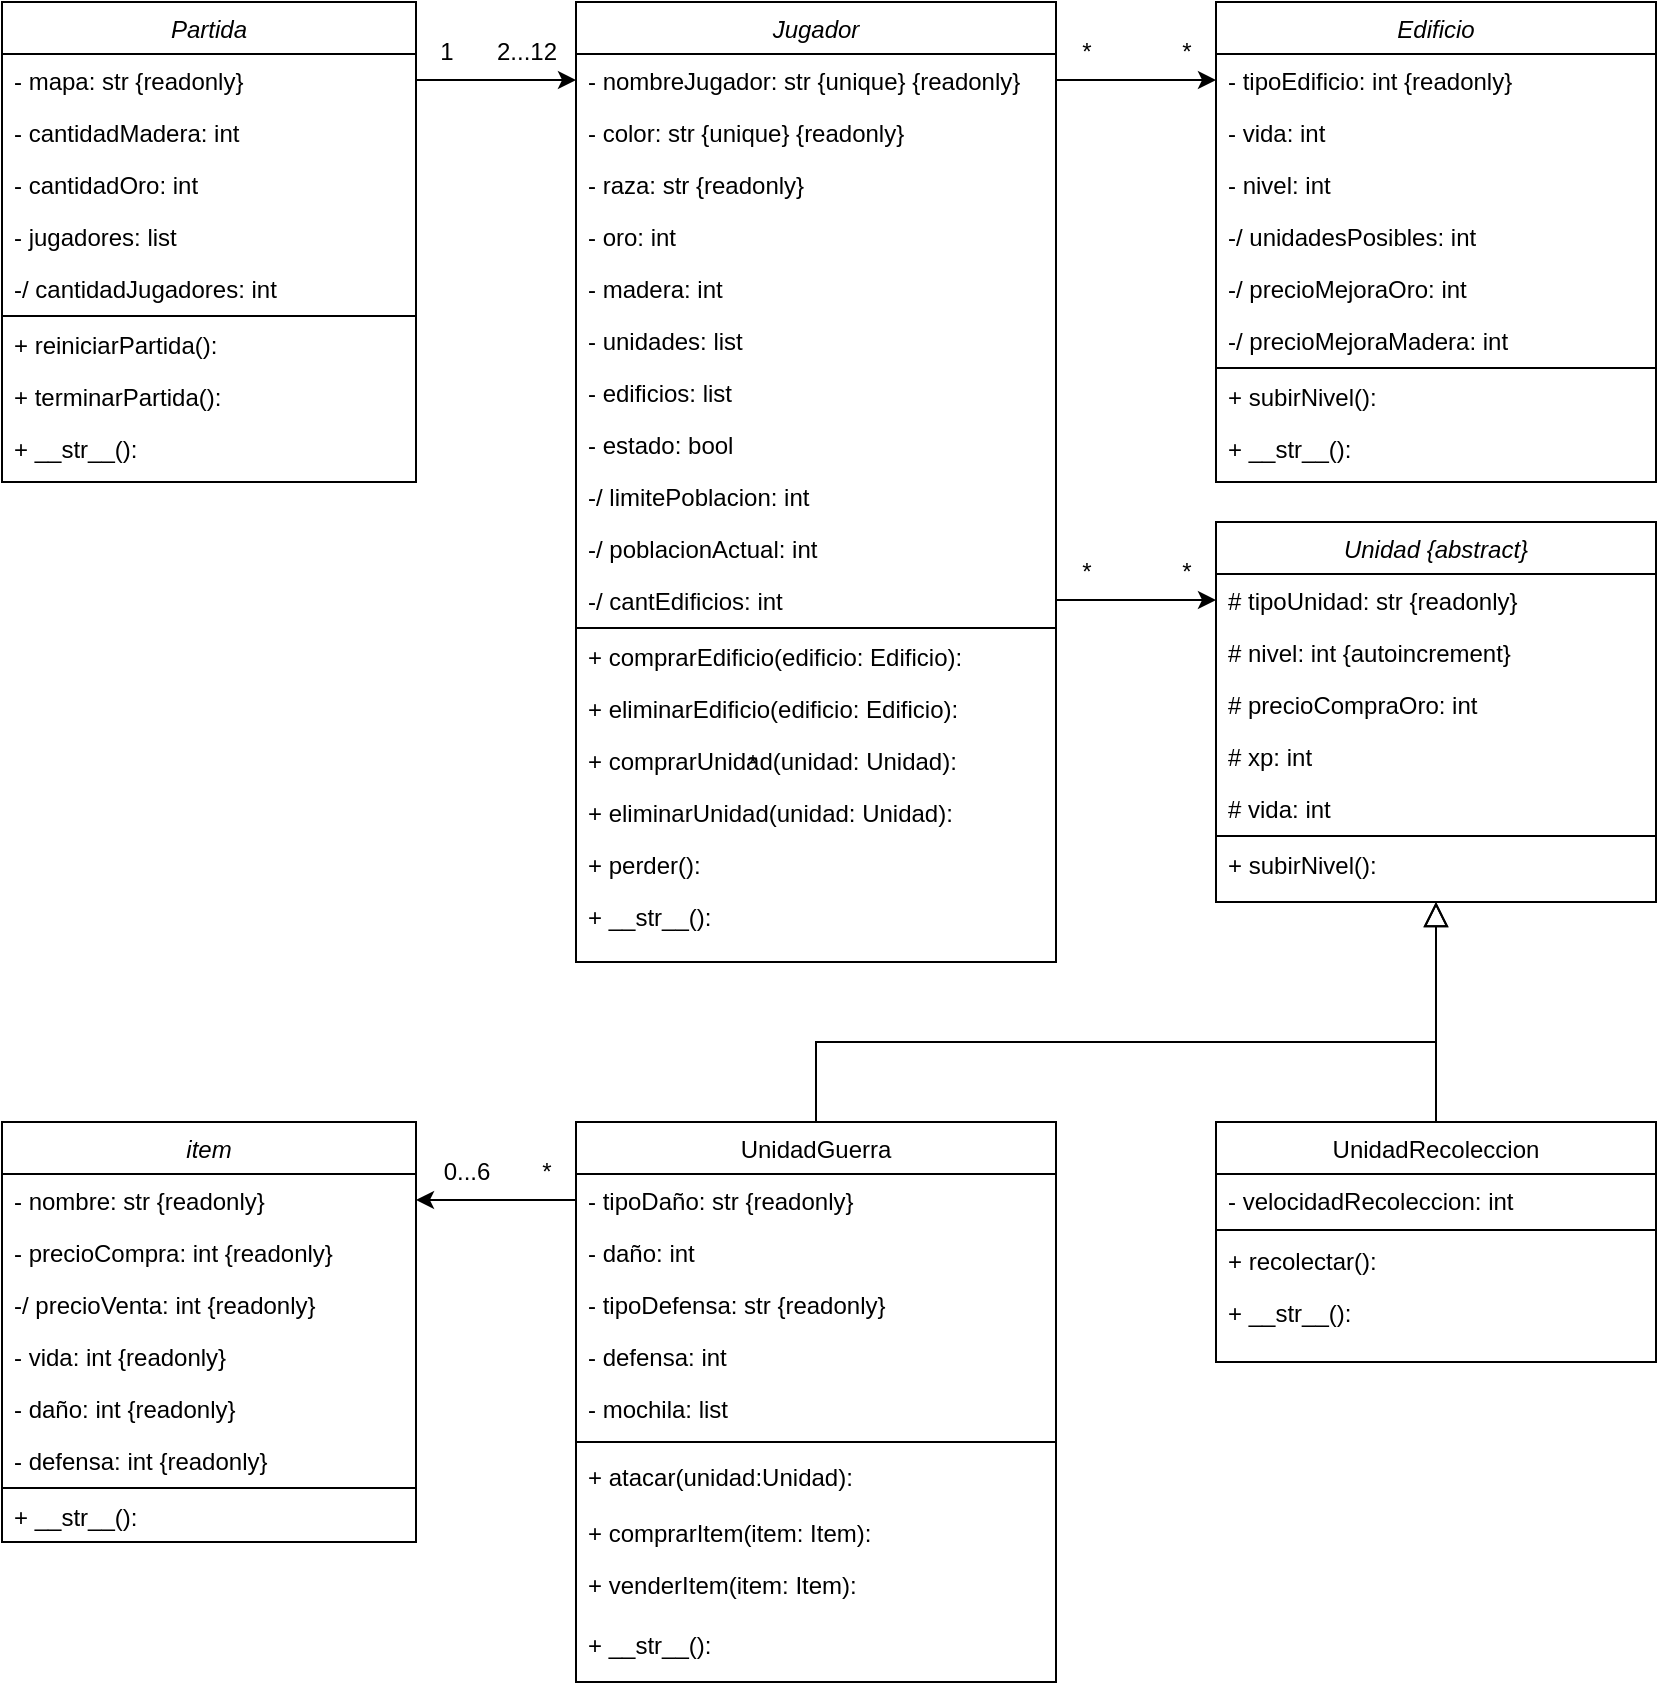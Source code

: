 <mxfile version="24.6.4" type="device">
  <diagram id="C5RBs43oDa-KdzZeNtuy" name="Page-1">
    <mxGraphModel dx="2022" dy="588" grid="1" gridSize="10" guides="1" tooltips="1" connect="1" arrows="1" fold="1" page="1" pageScale="1" pageWidth="827" pageHeight="1169" math="0" shadow="0">
      <root>
        <mxCell id="WIyWlLk6GJQsqaUBKTNV-0" />
        <mxCell id="WIyWlLk6GJQsqaUBKTNV-1" parent="WIyWlLk6GJQsqaUBKTNV-0" />
        <mxCell id="zkfFHV4jXpPFQw0GAbJ--0" value="Unidad {abstract}" style="swimlane;fontStyle=2;align=center;verticalAlign=top;childLayout=stackLayout;horizontal=1;startSize=26;horizontalStack=0;resizeParent=1;resizeLast=0;collapsible=1;marginBottom=0;rounded=0;shadow=0;strokeWidth=1;" parent="WIyWlLk6GJQsqaUBKTNV-1" vertex="1">
          <mxGeometry x="-220" y="420" width="220" height="190" as="geometry">
            <mxRectangle x="230" y="140" width="160" height="26" as="alternateBounds" />
          </mxGeometry>
        </mxCell>
        <mxCell id="zkfFHV4jXpPFQw0GAbJ--1" value="# tipoUnidad: str {readonly}" style="text;align=left;verticalAlign=top;spacingLeft=4;spacingRight=4;overflow=hidden;rotatable=0;points=[[0,0.5],[1,0.5]];portConstraint=eastwest;" parent="zkfFHV4jXpPFQw0GAbJ--0" vertex="1">
          <mxGeometry y="26" width="220" height="26" as="geometry" />
        </mxCell>
        <mxCell id="uJJPUO6UfSwzOD2IOa0u-90" value="# nivel: int {autoincrement}" style="text;align=left;verticalAlign=top;spacingLeft=4;spacingRight=4;overflow=hidden;rotatable=0;points=[[0,0.5],[1,0.5]];portConstraint=eastwest;" parent="zkfFHV4jXpPFQw0GAbJ--0" vertex="1">
          <mxGeometry y="52" width="220" height="26" as="geometry" />
        </mxCell>
        <mxCell id="uJJPUO6UfSwzOD2IOa0u-64" value="# precioCompraOro: int" style="text;align=left;verticalAlign=top;spacingLeft=4;spacingRight=4;overflow=hidden;rotatable=0;points=[[0,0.5],[1,0.5]];portConstraint=eastwest;rounded=0;shadow=0;html=0;" parent="zkfFHV4jXpPFQw0GAbJ--0" vertex="1">
          <mxGeometry y="78" width="220" height="26" as="geometry" />
        </mxCell>
        <mxCell id="DGknviAEeWhq03jnVg3e-2" value="# xp: int" style="text;align=left;verticalAlign=top;spacingLeft=4;spacingRight=4;overflow=hidden;rotatable=0;points=[[0,0.5],[1,0.5]];portConstraint=eastwest;" parent="zkfFHV4jXpPFQw0GAbJ--0" vertex="1">
          <mxGeometry y="104" width="220" height="26" as="geometry" />
        </mxCell>
        <mxCell id="uJJPUO6UfSwzOD2IOa0u-9" value="# vida: int" style="text;align=left;verticalAlign=top;spacingLeft=4;spacingRight=4;overflow=hidden;rotatable=0;points=[[0,0.5],[1,0.5]];portConstraint=eastwest;" parent="zkfFHV4jXpPFQw0GAbJ--0" vertex="1">
          <mxGeometry y="130" width="220" height="26" as="geometry" />
        </mxCell>
        <mxCell id="zkfFHV4jXpPFQw0GAbJ--4" value="" style="line;html=1;strokeWidth=1;align=left;verticalAlign=middle;spacingTop=-1;spacingLeft=3;spacingRight=3;rotatable=0;labelPosition=right;points=[];portConstraint=eastwest;" parent="zkfFHV4jXpPFQw0GAbJ--0" vertex="1">
          <mxGeometry y="156" width="220" height="2" as="geometry" />
        </mxCell>
        <mxCell id="DGknviAEeWhq03jnVg3e-1" value="+ subirNivel():" style="text;align=left;verticalAlign=top;spacingLeft=4;spacingRight=4;overflow=hidden;rotatable=0;points=[[0,0.5],[1,0.5]];portConstraint=eastwest;" parent="zkfFHV4jXpPFQw0GAbJ--0" vertex="1">
          <mxGeometry y="158" width="220" height="22" as="geometry" />
        </mxCell>
        <mxCell id="zkfFHV4jXpPFQw0GAbJ--6" value="UnidadRecoleccion" style="swimlane;fontStyle=0;align=center;verticalAlign=top;childLayout=stackLayout;horizontal=1;startSize=26;horizontalStack=0;resizeParent=1;resizeLast=0;collapsible=1;marginBottom=0;rounded=0;shadow=0;strokeWidth=1;" parent="WIyWlLk6GJQsqaUBKTNV-1" vertex="1">
          <mxGeometry x="-220" y="720" width="220" height="120" as="geometry">
            <mxRectangle x="130" y="380" width="160" height="26" as="alternateBounds" />
          </mxGeometry>
        </mxCell>
        <mxCell id="zkfFHV4jXpPFQw0GAbJ--7" value="- velocidadRecoleccion: int" style="text;align=left;verticalAlign=top;spacingLeft=4;spacingRight=4;overflow=hidden;rotatable=0;points=[[0,0.5],[1,0.5]];portConstraint=eastwest;" parent="zkfFHV4jXpPFQw0GAbJ--6" vertex="1">
          <mxGeometry y="26" width="220" height="26" as="geometry" />
        </mxCell>
        <mxCell id="zkfFHV4jXpPFQw0GAbJ--9" value="" style="line;html=1;strokeWidth=1;align=left;verticalAlign=middle;spacingTop=-1;spacingLeft=3;spacingRight=3;rotatable=0;labelPosition=right;points=[];portConstraint=eastwest;" parent="zkfFHV4jXpPFQw0GAbJ--6" vertex="1">
          <mxGeometry y="52" width="220" height="4" as="geometry" />
        </mxCell>
        <mxCell id="zkfFHV4jXpPFQw0GAbJ--8" value="+ recolectar():" style="text;align=left;verticalAlign=top;spacingLeft=4;spacingRight=4;overflow=hidden;rotatable=0;points=[[0,0.5],[1,0.5]];portConstraint=eastwest;rounded=0;shadow=0;html=0;" parent="zkfFHV4jXpPFQw0GAbJ--6" vertex="1">
          <mxGeometry y="56" width="220" height="26" as="geometry" />
        </mxCell>
        <mxCell id="DGknviAEeWhq03jnVg3e-4" value="+ __str__():" style="text;align=left;verticalAlign=top;spacingLeft=4;spacingRight=4;overflow=hidden;rotatable=0;points=[[0,0.5],[1,0.5]];portConstraint=eastwest;" parent="zkfFHV4jXpPFQw0GAbJ--6" vertex="1">
          <mxGeometry y="82" width="220" height="28" as="geometry" />
        </mxCell>
        <mxCell id="zkfFHV4jXpPFQw0GAbJ--12" value="" style="endArrow=block;endSize=10;endFill=0;shadow=0;strokeWidth=1;rounded=0;curved=0;edgeStyle=elbowEdgeStyle;elbow=vertical;exitX=0.5;exitY=0;exitDx=0;exitDy=0;" parent="WIyWlLk6GJQsqaUBKTNV-1" source="zkfFHV4jXpPFQw0GAbJ--6" edge="1">
          <mxGeometry width="160" relative="1" as="geometry">
            <mxPoint x="-537" y="800" as="sourcePoint" />
            <mxPoint x="-110" y="610" as="targetPoint" />
            <Array as="points">
              <mxPoint x="-260" y="680" />
            </Array>
          </mxGeometry>
        </mxCell>
        <mxCell id="zkfFHV4jXpPFQw0GAbJ--13" value="UnidadGuerra" style="swimlane;fontStyle=0;align=center;verticalAlign=top;childLayout=stackLayout;horizontal=1;startSize=26;horizontalStack=0;resizeParent=1;resizeLast=0;collapsible=1;marginBottom=0;rounded=0;shadow=0;strokeWidth=1;" parent="WIyWlLk6GJQsqaUBKTNV-1" vertex="1">
          <mxGeometry x="-540" y="720" width="240" height="280" as="geometry">
            <mxRectangle x="340" y="380" width="170" height="26" as="alternateBounds" />
          </mxGeometry>
        </mxCell>
        <mxCell id="zkfFHV4jXpPFQw0GAbJ--2" value="- tipoDaño: str {readonly}" style="text;align=left;verticalAlign=top;spacingLeft=4;spacingRight=4;overflow=hidden;rotatable=0;points=[[0,0.5],[1,0.5]];portConstraint=eastwest;rounded=0;shadow=0;html=0;" parent="zkfFHV4jXpPFQw0GAbJ--13" vertex="1">
          <mxGeometry y="26" width="240" height="26" as="geometry" />
        </mxCell>
        <mxCell id="uJJPUO6UfSwzOD2IOa0u-10" value="- daño: int" style="text;align=left;verticalAlign=top;spacingLeft=4;spacingRight=4;overflow=hidden;rotatable=0;points=[[0,0.5],[1,0.5]];portConstraint=eastwest;rounded=0;shadow=0;html=0;" parent="zkfFHV4jXpPFQw0GAbJ--13" vertex="1">
          <mxGeometry y="52" width="240" height="26" as="geometry" />
        </mxCell>
        <mxCell id="uJJPUO6UfSwzOD2IOa0u-8" value="- tipoDefensa: str {readonly}" style="text;align=left;verticalAlign=top;spacingLeft=4;spacingRight=4;overflow=hidden;rotatable=0;points=[[0,0.5],[1,0.5]];portConstraint=eastwest;rounded=0;shadow=0;html=0;" parent="zkfFHV4jXpPFQw0GAbJ--13" vertex="1">
          <mxGeometry y="78" width="240" height="26" as="geometry" />
        </mxCell>
        <mxCell id="uJJPUO6UfSwzOD2IOa0u-11" value="- defensa: int" style="text;align=left;verticalAlign=top;spacingLeft=4;spacingRight=4;overflow=hidden;rotatable=0;points=[[0,0.5],[1,0.5]];portConstraint=eastwest;rounded=0;shadow=0;html=0;" parent="zkfFHV4jXpPFQw0GAbJ--13" vertex="1">
          <mxGeometry y="104" width="240" height="26" as="geometry" />
        </mxCell>
        <mxCell id="uJJPUO6UfSwzOD2IOa0u-98" value="- mochila: list" style="text;align=left;verticalAlign=top;spacingLeft=4;spacingRight=4;overflow=hidden;rotatable=0;points=[[0,0.5],[1,0.5]];portConstraint=eastwest;" parent="zkfFHV4jXpPFQw0GAbJ--13" vertex="1">
          <mxGeometry y="130" width="240" height="26" as="geometry" />
        </mxCell>
        <mxCell id="zkfFHV4jXpPFQw0GAbJ--15" value="" style="line;html=1;strokeWidth=1;align=left;verticalAlign=middle;spacingTop=-1;spacingLeft=3;spacingRight=3;rotatable=0;labelPosition=right;points=[];portConstraint=eastwest;" parent="zkfFHV4jXpPFQw0GAbJ--13" vertex="1">
          <mxGeometry y="156" width="240" height="8" as="geometry" />
        </mxCell>
        <mxCell id="uJJPUO6UfSwzOD2IOa0u-67" value="+ atacar(unidad:Unidad):" style="text;align=left;verticalAlign=top;spacingLeft=4;spacingRight=4;overflow=hidden;rotatable=0;points=[[0,0.5],[1,0.5]];portConstraint=eastwest;" parent="zkfFHV4jXpPFQw0GAbJ--13" vertex="1">
          <mxGeometry y="164" width="240" height="28" as="geometry" />
        </mxCell>
        <mxCell id="uJJPUO6UfSwzOD2IOa0u-107" value="+ comprarItem(item: Item):" style="text;align=left;verticalAlign=top;spacingLeft=4;spacingRight=4;overflow=hidden;rotatable=0;points=[[0,0.5],[1,0.5]];portConstraint=eastwest;" parent="zkfFHV4jXpPFQw0GAbJ--13" vertex="1">
          <mxGeometry y="192" width="240" height="26" as="geometry" />
        </mxCell>
        <mxCell id="uJJPUO6UfSwzOD2IOa0u-108" value="+ venderItem(item: Item):" style="text;align=left;verticalAlign=top;spacingLeft=4;spacingRight=4;overflow=hidden;rotatable=0;points=[[0,0.5],[1,0.5]];portConstraint=eastwest;" parent="zkfFHV4jXpPFQw0GAbJ--13" vertex="1">
          <mxGeometry y="218" width="240" height="30" as="geometry" />
        </mxCell>
        <mxCell id="DGknviAEeWhq03jnVg3e-3" value="+ __str__():" style="text;align=left;verticalAlign=top;spacingLeft=4;spacingRight=4;overflow=hidden;rotatable=0;points=[[0,0.5],[1,0.5]];portConstraint=eastwest;" parent="zkfFHV4jXpPFQw0GAbJ--13" vertex="1">
          <mxGeometry y="248" width="240" height="24" as="geometry" />
        </mxCell>
        <mxCell id="uJJPUO6UfSwzOD2IOa0u-12" value="" style="endArrow=block;endSize=10;endFill=0;shadow=0;strokeWidth=1;rounded=0;curved=0;edgeStyle=elbowEdgeStyle;elbow=vertical;entryX=0.5;entryY=1;entryDx=0;entryDy=0;exitX=0.5;exitY=0;exitDx=0;exitDy=0;" parent="WIyWlLk6GJQsqaUBKTNV-1" source="zkfFHV4jXpPFQw0GAbJ--13" target="zkfFHV4jXpPFQw0GAbJ--0" edge="1">
          <mxGeometry width="160" relative="1" as="geometry">
            <mxPoint x="-307" y="790" as="sourcePoint" />
            <mxPoint x="-197" y="680" as="targetPoint" />
            <Array as="points">
              <mxPoint x="-260" y="680" />
            </Array>
          </mxGeometry>
        </mxCell>
        <mxCell id="uJJPUO6UfSwzOD2IOa0u-139" style="edgeStyle=orthogonalEdgeStyle;rounded=0;orthogonalLoop=1;jettySize=auto;html=1;exitX=1;exitY=0.5;exitDx=0;exitDy=0;entryX=0;entryY=0.5;entryDx=0;entryDy=0;" parent="WIyWlLk6GJQsqaUBKTNV-1" source="Jmt1kPo4KvZAHu1UW5fi-9" target="zkfFHV4jXpPFQw0GAbJ--1" edge="1">
          <mxGeometry relative="1" as="geometry">
            <mxPoint x="-467" y="580" as="sourcePoint" />
            <mxPoint x="-220" y="430" as="targetPoint" />
          </mxGeometry>
        </mxCell>
        <mxCell id="uJJPUO6UfSwzOD2IOa0u-15" value="Edificio" style="swimlane;fontStyle=2;align=center;verticalAlign=top;childLayout=stackLayout;horizontal=1;startSize=26;horizontalStack=0;resizeParent=1;resizeLast=0;collapsible=1;marginBottom=0;rounded=0;shadow=0;strokeWidth=1;" parent="WIyWlLk6GJQsqaUBKTNV-1" vertex="1">
          <mxGeometry x="-220" y="160" width="220" height="240" as="geometry">
            <mxRectangle x="230" y="140" width="160" height="26" as="alternateBounds" />
          </mxGeometry>
        </mxCell>
        <mxCell id="uJJPUO6UfSwzOD2IOa0u-62" value="- tipoEdificio: int {readonly}" style="text;align=left;verticalAlign=top;spacingLeft=4;spacingRight=4;overflow=hidden;rotatable=0;points=[[0,0.5],[1,0.5]];portConstraint=eastwest;" parent="uJJPUO6UfSwzOD2IOa0u-15" vertex="1">
          <mxGeometry y="26" width="220" height="26" as="geometry" />
        </mxCell>
        <mxCell id="uJJPUO6UfSwzOD2IOa0u-16" value="- vida: int" style="text;align=left;verticalAlign=top;spacingLeft=4;spacingRight=4;overflow=hidden;rotatable=0;points=[[0,0.5],[1,0.5]];portConstraint=eastwest;" parent="uJJPUO6UfSwzOD2IOa0u-15" vertex="1">
          <mxGeometry y="52" width="220" height="26" as="geometry" />
        </mxCell>
        <mxCell id="Jmt1kPo4KvZAHu1UW5fi-1" value="- nivel: int" style="text;align=left;verticalAlign=top;spacingLeft=4;spacingRight=4;overflow=hidden;rotatable=0;points=[[0,0.5],[1,0.5]];portConstraint=eastwest;" parent="uJJPUO6UfSwzOD2IOa0u-15" vertex="1">
          <mxGeometry y="78" width="220" height="26" as="geometry" />
        </mxCell>
        <mxCell id="Jmt1kPo4KvZAHu1UW5fi-2" value="-/ unidadesPosibles: int" style="text;align=left;verticalAlign=top;spacingLeft=4;spacingRight=4;overflow=hidden;rotatable=0;points=[[0,0.5],[1,0.5]];portConstraint=eastwest;" parent="uJJPUO6UfSwzOD2IOa0u-15" vertex="1">
          <mxGeometry y="104" width="220" height="26" as="geometry" />
        </mxCell>
        <mxCell id="Jmt1kPo4KvZAHu1UW5fi-4" value="-/ precioMejoraOro: int" style="text;align=left;verticalAlign=top;spacingLeft=4;spacingRight=4;overflow=hidden;rotatable=0;points=[[0,0.5],[1,0.5]];portConstraint=eastwest;" parent="uJJPUO6UfSwzOD2IOa0u-15" vertex="1">
          <mxGeometry y="130" width="220" height="26" as="geometry" />
        </mxCell>
        <mxCell id="Jmt1kPo4KvZAHu1UW5fi-3" value="-/ precioMejoraMadera: int" style="text;align=left;verticalAlign=top;spacingLeft=4;spacingRight=4;overflow=hidden;rotatable=0;points=[[0,0.5],[1,0.5]];portConstraint=eastwest;" parent="uJJPUO6UfSwzOD2IOa0u-15" vertex="1">
          <mxGeometry y="156" width="220" height="26" as="geometry" />
        </mxCell>
        <mxCell id="uJJPUO6UfSwzOD2IOa0u-23" value="" style="line;html=1;strokeWidth=1;align=left;verticalAlign=middle;spacingTop=-1;spacingLeft=3;spacingRight=3;rotatable=0;labelPosition=right;points=[];portConstraint=eastwest;" parent="uJJPUO6UfSwzOD2IOa0u-15" vertex="1">
          <mxGeometry y="182" width="220" height="2" as="geometry" />
        </mxCell>
        <mxCell id="Jmt1kPo4KvZAHu1UW5fi-5" value="+ subirNivel():" style="text;align=left;verticalAlign=top;spacingLeft=4;spacingRight=4;overflow=hidden;rotatable=0;points=[[0,0.5],[1,0.5]];portConstraint=eastwest;" parent="uJJPUO6UfSwzOD2IOa0u-15" vertex="1">
          <mxGeometry y="184" width="220" height="26" as="geometry" />
        </mxCell>
        <mxCell id="DGknviAEeWhq03jnVg3e-5" value="+ __str__():" style="text;align=left;verticalAlign=top;spacingLeft=4;spacingRight=4;overflow=hidden;rotatable=0;points=[[0,0.5],[1,0.5]];portConstraint=eastwest;" parent="uJJPUO6UfSwzOD2IOa0u-15" vertex="1">
          <mxGeometry y="210" width="220" height="26" as="geometry" />
        </mxCell>
        <mxCell id="uJJPUO6UfSwzOD2IOa0u-25" value="Jugador" style="swimlane;fontStyle=2;align=center;verticalAlign=top;childLayout=stackLayout;horizontal=1;startSize=26;horizontalStack=0;resizeParent=1;resizeLast=0;collapsible=1;marginBottom=0;rounded=0;shadow=0;strokeWidth=1;" parent="WIyWlLk6GJQsqaUBKTNV-1" vertex="1">
          <mxGeometry x="-540" y="160" width="240" height="480" as="geometry">
            <mxRectangle x="230" y="140" width="160" height="26" as="alternateBounds" />
          </mxGeometry>
        </mxCell>
        <mxCell id="uJJPUO6UfSwzOD2IOa0u-44" value="- nombreJugador: str {unique} {readonly}" style="text;align=left;verticalAlign=top;spacingLeft=4;spacingRight=4;overflow=hidden;rotatable=0;points=[[0,0.5],[1,0.5]];portConstraint=eastwest;rounded=0;shadow=0;html=0;" parent="uJJPUO6UfSwzOD2IOa0u-25" vertex="1">
          <mxGeometry y="26" width="240" height="26" as="geometry" />
        </mxCell>
        <mxCell id="uJJPUO6UfSwzOD2IOa0u-120" value="- color: str {unique} {readonly}" style="text;align=left;verticalAlign=top;spacingLeft=4;spacingRight=4;overflow=hidden;rotatable=0;points=[[0,0.5],[1,0.5]];portConstraint=eastwest;rounded=0;shadow=0;html=0;" parent="uJJPUO6UfSwzOD2IOa0u-25" vertex="1">
          <mxGeometry y="52" width="240" height="26" as="geometry" />
        </mxCell>
        <mxCell id="uJJPUO6UfSwzOD2IOa0u-35" value="- raza: str {readonly}" style="text;align=left;verticalAlign=top;spacingLeft=4;spacingRight=4;overflow=hidden;rotatable=0;points=[[0,0.5],[1,0.5]];portConstraint=eastwest;rounded=0;shadow=0;html=0;" parent="uJJPUO6UfSwzOD2IOa0u-25" vertex="1">
          <mxGeometry y="78" width="240" height="26" as="geometry" />
        </mxCell>
        <mxCell id="uJJPUO6UfSwzOD2IOa0u-26" value="- oro: int" style="text;align=left;verticalAlign=top;spacingLeft=4;spacingRight=4;overflow=hidden;rotatable=0;points=[[0,0.5],[1,0.5]];portConstraint=eastwest;" parent="uJJPUO6UfSwzOD2IOa0u-25" vertex="1">
          <mxGeometry y="104" width="240" height="26" as="geometry" />
        </mxCell>
        <mxCell id="uJJPUO6UfSwzOD2IOa0u-27" value="- madera: int" style="text;align=left;verticalAlign=top;spacingLeft=4;spacingRight=4;overflow=hidden;rotatable=0;points=[[0,0.5],[1,0.5]];portConstraint=eastwest;rounded=0;shadow=0;html=0;" parent="uJJPUO6UfSwzOD2IOa0u-25" vertex="1">
          <mxGeometry y="130" width="240" height="26" as="geometry" />
        </mxCell>
        <mxCell id="Jmt1kPo4KvZAHu1UW5fi-6" value="- unidades: list" style="text;align=left;verticalAlign=top;spacingLeft=4;spacingRight=4;overflow=hidden;rotatable=0;points=[[0,0.5],[1,0.5]];portConstraint=eastwest;rounded=0;shadow=0;html=0;" parent="uJJPUO6UfSwzOD2IOa0u-25" vertex="1">
          <mxGeometry y="156" width="240" height="26" as="geometry" />
        </mxCell>
        <mxCell id="Jmt1kPo4KvZAHu1UW5fi-7" value="- edificios: list" style="text;align=left;verticalAlign=top;spacingLeft=4;spacingRight=4;overflow=hidden;rotatable=0;points=[[0,0.5],[1,0.5]];portConstraint=eastwest;rounded=0;shadow=0;html=0;" parent="uJJPUO6UfSwzOD2IOa0u-25" vertex="1">
          <mxGeometry y="182" width="240" height="26" as="geometry" />
        </mxCell>
        <mxCell id="Jmt1kPo4KvZAHu1UW5fi-8" value="- estado: bool" style="text;align=left;verticalAlign=top;spacingLeft=4;spacingRight=4;overflow=hidden;rotatable=0;points=[[0,0.5],[1,0.5]];portConstraint=eastwest;rounded=0;shadow=0;html=0;" parent="uJJPUO6UfSwzOD2IOa0u-25" vertex="1">
          <mxGeometry y="208" width="240" height="26" as="geometry" />
        </mxCell>
        <mxCell id="uJJPUO6UfSwzOD2IOa0u-41" value="-/ limitePoblacion: int" style="text;align=left;verticalAlign=top;spacingLeft=4;spacingRight=4;overflow=hidden;rotatable=0;points=[[0,0.5],[1,0.5]];portConstraint=eastwest;rounded=0;shadow=0;html=0;" parent="uJJPUO6UfSwzOD2IOa0u-25" vertex="1">
          <mxGeometry y="234" width="240" height="26" as="geometry" />
        </mxCell>
        <mxCell id="uJJPUO6UfSwzOD2IOa0u-28" value="-/ poblacionActual: int" style="text;align=left;verticalAlign=top;spacingLeft=4;spacingRight=4;overflow=hidden;rotatable=0;points=[[0,0.5],[1,0.5]];portConstraint=eastwest;rounded=0;shadow=0;html=0;" parent="uJJPUO6UfSwzOD2IOa0u-25" vertex="1">
          <mxGeometry y="260" width="240" height="26" as="geometry" />
        </mxCell>
        <mxCell id="Jmt1kPo4KvZAHu1UW5fi-9" value="-/ cantEdificios: int" style="text;align=left;verticalAlign=top;spacingLeft=4;spacingRight=4;overflow=hidden;rotatable=0;points=[[0,0.5],[1,0.5]];portConstraint=eastwest;rounded=0;shadow=0;html=0;" parent="uJJPUO6UfSwzOD2IOa0u-25" vertex="1">
          <mxGeometry y="286" width="240" height="26" as="geometry" />
        </mxCell>
        <mxCell id="uJJPUO6UfSwzOD2IOa0u-33" value="" style="line;html=1;strokeWidth=1;align=left;verticalAlign=middle;spacingTop=-1;spacingLeft=3;spacingRight=3;rotatable=0;labelPosition=right;points=[];portConstraint=eastwest;" parent="uJJPUO6UfSwzOD2IOa0u-25" vertex="1">
          <mxGeometry y="312" width="240" height="2" as="geometry" />
        </mxCell>
        <mxCell id="uJJPUO6UfSwzOD2IOa0u-34" value="+ comprarEdificio(edificio: Edificio):" style="text;align=left;verticalAlign=top;spacingLeft=4;spacingRight=4;overflow=hidden;rotatable=0;points=[[0,0.5],[1,0.5]];portConstraint=eastwest;" parent="uJJPUO6UfSwzOD2IOa0u-25" vertex="1">
          <mxGeometry y="314" width="240" height="26" as="geometry" />
        </mxCell>
        <mxCell id="uJJPUO6UfSwzOD2IOa0u-43" value="+ eliminarEdificio(edificio: Edificio):" style="text;align=left;verticalAlign=top;spacingLeft=4;spacingRight=4;overflow=hidden;rotatable=0;points=[[0,0.5],[1,0.5]];portConstraint=eastwest;" parent="uJJPUO6UfSwzOD2IOa0u-25" vertex="1">
          <mxGeometry y="340" width="240" height="26" as="geometry" />
        </mxCell>
        <mxCell id="uJJPUO6UfSwzOD2IOa0u-24" value="+ comprarUnidad(unidad: Unidad):" style="text;align=left;verticalAlign=top;spacingLeft=4;spacingRight=4;overflow=hidden;rotatable=0;points=[[0,0.5],[1,0.5]];portConstraint=eastwest;" parent="uJJPUO6UfSwzOD2IOa0u-25" vertex="1">
          <mxGeometry y="366" width="240" height="26" as="geometry" />
        </mxCell>
        <mxCell id="uJJPUO6UfSwzOD2IOa0u-42" value="+ eliminarUnidad(unidad: Unidad):" style="text;align=left;verticalAlign=top;spacingLeft=4;spacingRight=4;overflow=hidden;rotatable=0;points=[[0,0.5],[1,0.5]];portConstraint=eastwest;" parent="uJJPUO6UfSwzOD2IOa0u-25" vertex="1">
          <mxGeometry y="392" width="240" height="26" as="geometry" />
        </mxCell>
        <mxCell id="uJJPUO6UfSwzOD2IOa0u-58" value="+ perder():" style="text;align=left;verticalAlign=top;spacingLeft=4;spacingRight=4;overflow=hidden;rotatable=0;points=[[0,0.5],[1,0.5]];portConstraint=eastwest;" parent="uJJPUO6UfSwzOD2IOa0u-25" vertex="1">
          <mxGeometry y="418" width="240" height="26" as="geometry" />
        </mxCell>
        <mxCell id="DGknviAEeWhq03jnVg3e-6" value="+ __str__():" style="text;align=left;verticalAlign=top;spacingLeft=4;spacingRight=4;overflow=hidden;rotatable=0;points=[[0,0.5],[1,0.5]];portConstraint=eastwest;" parent="uJJPUO6UfSwzOD2IOa0u-25" vertex="1">
          <mxGeometry y="444" width="240" height="26" as="geometry" />
        </mxCell>
        <mxCell id="uJJPUO6UfSwzOD2IOa0u-45" value="Partida" style="swimlane;fontStyle=2;align=center;verticalAlign=top;childLayout=stackLayout;horizontal=1;startSize=26;horizontalStack=0;resizeParent=1;resizeLast=0;collapsible=1;marginBottom=0;rounded=0;shadow=0;strokeWidth=1;" parent="WIyWlLk6GJQsqaUBKTNV-1" vertex="1">
          <mxGeometry x="-827" y="160" width="207" height="240" as="geometry">
            <mxRectangle x="230" y="140" width="160" height="26" as="alternateBounds" />
          </mxGeometry>
        </mxCell>
        <mxCell id="uJJPUO6UfSwzOD2IOa0u-46" value="- mapa: str {readonly}" style="text;align=left;verticalAlign=top;spacingLeft=4;spacingRight=4;overflow=hidden;rotatable=0;points=[[0,0.5],[1,0.5]];portConstraint=eastwest;rounded=0;shadow=0;html=0;" parent="uJJPUO6UfSwzOD2IOa0u-45" vertex="1">
          <mxGeometry y="26" width="207" height="26" as="geometry" />
        </mxCell>
        <mxCell id="uJJPUO6UfSwzOD2IOa0u-86" value="- cantidadMadera: int" style="text;align=left;verticalAlign=top;spacingLeft=4;spacingRight=4;overflow=hidden;rotatable=0;points=[[0,0.5],[1,0.5]];portConstraint=eastwest;" parent="uJJPUO6UfSwzOD2IOa0u-45" vertex="1">
          <mxGeometry y="52" width="207" height="26" as="geometry" />
        </mxCell>
        <mxCell id="uJJPUO6UfSwzOD2IOa0u-82" value="- cantidadOro: int" style="text;align=left;verticalAlign=top;spacingLeft=4;spacingRight=4;overflow=hidden;rotatable=0;points=[[0,0.5],[1,0.5]];portConstraint=eastwest;" parent="uJJPUO6UfSwzOD2IOa0u-45" vertex="1">
          <mxGeometry y="78" width="207" height="26" as="geometry" />
        </mxCell>
        <mxCell id="uJJPUO6UfSwzOD2IOa0u-47" value="- jugadores: list" style="text;align=left;verticalAlign=top;spacingLeft=4;spacingRight=4;overflow=hidden;rotatable=0;points=[[0,0.5],[1,0.5]];portConstraint=eastwest;rounded=0;shadow=0;html=0;" parent="uJJPUO6UfSwzOD2IOa0u-45" vertex="1">
          <mxGeometry y="104" width="207" height="26" as="geometry" />
        </mxCell>
        <mxCell id="qfbyh8AjjNBv6JIkHUku-1" value="-/ cantidadJugadores: int" style="text;align=left;verticalAlign=top;spacingLeft=4;spacingRight=4;overflow=hidden;rotatable=0;points=[[0,0.5],[1,0.5]];portConstraint=eastwest;rounded=0;shadow=0;html=0;" vertex="1" parent="uJJPUO6UfSwzOD2IOa0u-45">
          <mxGeometry y="130" width="207" height="26" as="geometry" />
        </mxCell>
        <mxCell id="uJJPUO6UfSwzOD2IOa0u-53" value="" style="line;html=1;strokeWidth=1;align=left;verticalAlign=middle;spacingTop=-1;spacingLeft=3;spacingRight=3;rotatable=0;labelPosition=right;points=[];portConstraint=eastwest;" parent="uJJPUO6UfSwzOD2IOa0u-45" vertex="1">
          <mxGeometry y="156" width="207" height="2" as="geometry" />
        </mxCell>
        <mxCell id="Jmt1kPo4KvZAHu1UW5fi-0" value="+ reiniciarPartida():" style="text;align=left;verticalAlign=top;spacingLeft=4;spacingRight=4;overflow=hidden;rotatable=0;points=[[0,0.5],[1,0.5]];portConstraint=eastwest;" parent="uJJPUO6UfSwzOD2IOa0u-45" vertex="1">
          <mxGeometry y="158" width="207" height="26" as="geometry" />
        </mxCell>
        <mxCell id="uJJPUO6UfSwzOD2IOa0u-57" value="+ terminarPartida():" style="text;align=left;verticalAlign=top;spacingLeft=4;spacingRight=4;overflow=hidden;rotatable=0;points=[[0,0.5],[1,0.5]];portConstraint=eastwest;" parent="uJJPUO6UfSwzOD2IOa0u-45" vertex="1">
          <mxGeometry y="184" width="207" height="26" as="geometry" />
        </mxCell>
        <mxCell id="DGknviAEeWhq03jnVg3e-7" value="+ __str__():" style="text;align=left;verticalAlign=top;spacingLeft=4;spacingRight=4;overflow=hidden;rotatable=0;points=[[0,0.5],[1,0.5]];portConstraint=eastwest;" parent="uJJPUO6UfSwzOD2IOa0u-45" vertex="1">
          <mxGeometry y="210" width="207" height="26" as="geometry" />
        </mxCell>
        <mxCell id="uJJPUO6UfSwzOD2IOa0u-60" value="2...12" style="text;html=1;align=center;verticalAlign=middle;resizable=0;points=[];autosize=1;strokeColor=none;fillColor=none;" parent="WIyWlLk6GJQsqaUBKTNV-1" vertex="1">
          <mxGeometry x="-590" y="170" width="50" height="30" as="geometry" />
        </mxCell>
        <mxCell id="uJJPUO6UfSwzOD2IOa0u-138" style="edgeStyle=orthogonalEdgeStyle;rounded=0;orthogonalLoop=1;jettySize=auto;html=1;exitX=0;exitY=0.5;exitDx=0;exitDy=0;entryX=1;entryY=0.5;entryDx=0;entryDy=0;" parent="WIyWlLk6GJQsqaUBKTNV-1" source="zkfFHV4jXpPFQw0GAbJ--2" target="uJJPUO6UfSwzOD2IOa0u-109" edge="1">
          <mxGeometry relative="1" as="geometry">
            <mxPoint x="-497" y="1327" as="sourcePoint" />
            <mxPoint x="-580" y="790" as="targetPoint" />
          </mxGeometry>
        </mxCell>
        <mxCell id="uJJPUO6UfSwzOD2IOa0u-99" value="item" style="swimlane;fontStyle=2;align=center;verticalAlign=top;childLayout=stackLayout;horizontal=1;startSize=26;horizontalStack=0;resizeParent=1;resizeLast=0;collapsible=1;marginBottom=0;rounded=0;shadow=0;strokeWidth=1;" parent="WIyWlLk6GJQsqaUBKTNV-1" vertex="1">
          <mxGeometry x="-827" y="720" width="207" height="210" as="geometry">
            <mxRectangle x="230" y="140" width="160" height="26" as="alternateBounds" />
          </mxGeometry>
        </mxCell>
        <mxCell id="uJJPUO6UfSwzOD2IOa0u-109" value="- nombre: str {readonly}" style="text;align=left;verticalAlign=top;spacingLeft=4;spacingRight=4;overflow=hidden;rotatable=0;points=[[0,0.5],[1,0.5]];portConstraint=eastwest;rounded=0;shadow=0;html=0;" parent="uJJPUO6UfSwzOD2IOa0u-99" vertex="1">
          <mxGeometry y="26" width="207" height="26" as="geometry" />
        </mxCell>
        <mxCell id="uJJPUO6UfSwzOD2IOa0u-100" value="- precioCompra: int {readonly}" style="text;align=left;verticalAlign=top;spacingLeft=4;spacingRight=4;overflow=hidden;rotatable=0;points=[[0,0.5],[1,0.5]];portConstraint=eastwest;rounded=0;shadow=0;html=0;" parent="uJJPUO6UfSwzOD2IOa0u-99" vertex="1">
          <mxGeometry y="52" width="207" height="26" as="geometry" />
        </mxCell>
        <mxCell id="uJJPUO6UfSwzOD2IOa0u-101" value="-/ precioVenta: int {readonly}" style="text;align=left;verticalAlign=top;spacingLeft=4;spacingRight=4;overflow=hidden;rotatable=0;points=[[0,0.5],[1,0.5]];portConstraint=eastwest;" parent="uJJPUO6UfSwzOD2IOa0u-99" vertex="1">
          <mxGeometry y="78" width="207" height="26" as="geometry" />
        </mxCell>
        <mxCell id="uJJPUO6UfSwzOD2IOa0u-117" value="- vida: int {readonly}" style="text;align=left;verticalAlign=top;spacingLeft=4;spacingRight=4;overflow=hidden;rotatable=0;points=[[0,0.5],[1,0.5]];portConstraint=eastwest;" parent="uJJPUO6UfSwzOD2IOa0u-99" vertex="1">
          <mxGeometry y="104" width="207" height="26" as="geometry" />
        </mxCell>
        <mxCell id="uJJPUO6UfSwzOD2IOa0u-111" value="- daño: int {readonly}" style="text;align=left;verticalAlign=top;spacingLeft=4;spacingRight=4;overflow=hidden;rotatable=0;points=[[0,0.5],[1,0.5]];portConstraint=eastwest;" parent="uJJPUO6UfSwzOD2IOa0u-99" vertex="1">
          <mxGeometry y="130" width="207" height="26" as="geometry" />
        </mxCell>
        <mxCell id="uJJPUO6UfSwzOD2IOa0u-116" value="- defensa: int {readonly}" style="text;align=left;verticalAlign=top;spacingLeft=4;spacingRight=4;overflow=hidden;rotatable=0;points=[[0,0.5],[1,0.5]];portConstraint=eastwest;" parent="uJJPUO6UfSwzOD2IOa0u-99" vertex="1">
          <mxGeometry y="156" width="207" height="26" as="geometry" />
        </mxCell>
        <mxCell id="uJJPUO6UfSwzOD2IOa0u-103" value="" style="line;html=1;strokeWidth=1;align=left;verticalAlign=middle;spacingTop=-1;spacingLeft=3;spacingRight=3;rotatable=0;labelPosition=right;points=[];portConstraint=eastwest;" parent="uJJPUO6UfSwzOD2IOa0u-99" vertex="1">
          <mxGeometry y="182" width="207" height="2" as="geometry" />
        </mxCell>
        <mxCell id="uJJPUO6UfSwzOD2IOa0u-127" value="+ __str__():" style="text;align=left;verticalAlign=top;spacingLeft=4;spacingRight=4;overflow=hidden;rotatable=0;points=[[0,0.5],[1,0.5]];portConstraint=eastwest;" parent="uJJPUO6UfSwzOD2IOa0u-99" vertex="1">
          <mxGeometry y="184" width="207" height="26" as="geometry" />
        </mxCell>
        <mxCell id="uJJPUO6UfSwzOD2IOa0u-106" value="0...6" style="text;html=1;align=center;verticalAlign=middle;resizable=0;points=[];autosize=1;strokeColor=none;fillColor=none;" parent="WIyWlLk6GJQsqaUBKTNV-1" vertex="1">
          <mxGeometry x="-620" y="730" width="50" height="30" as="geometry" />
        </mxCell>
        <mxCell id="uJJPUO6UfSwzOD2IOa0u-129" style="edgeStyle=orthogonalEdgeStyle;rounded=0;orthogonalLoop=1;jettySize=auto;html=1;exitX=1;exitY=0.5;exitDx=0;exitDy=0;entryX=0;entryY=0.5;entryDx=0;entryDy=0;" parent="WIyWlLk6GJQsqaUBKTNV-1" source="uJJPUO6UfSwzOD2IOa0u-44" target="uJJPUO6UfSwzOD2IOa0u-62" edge="1">
          <mxGeometry relative="1" as="geometry">
            <mxPoint x="-307" y="199" as="targetPoint" />
          </mxGeometry>
        </mxCell>
        <mxCell id="uJJPUO6UfSwzOD2IOa0u-131" value="*" style="text;html=1;align=center;verticalAlign=middle;resizable=0;points=[];autosize=1;strokeColor=none;fillColor=none;" parent="WIyWlLk6GJQsqaUBKTNV-1" vertex="1">
          <mxGeometry x="-250" y="430" width="30" height="30" as="geometry" />
        </mxCell>
        <mxCell id="uJJPUO6UfSwzOD2IOa0u-132" value="*" style="text;html=1;align=center;verticalAlign=middle;resizable=0;points=[];autosize=1;strokeColor=none;fillColor=none;" parent="WIyWlLk6GJQsqaUBKTNV-1" vertex="1">
          <mxGeometry x="-467" y="526" width="30" height="30" as="geometry" />
        </mxCell>
        <mxCell id="uJJPUO6UfSwzOD2IOa0u-134" style="edgeStyle=orthogonalEdgeStyle;rounded=0;orthogonalLoop=1;jettySize=auto;html=1;exitX=1;exitY=0.5;exitDx=0;exitDy=0;entryX=0;entryY=0.5;entryDx=0;entryDy=0;" parent="WIyWlLk6GJQsqaUBKTNV-1" source="uJJPUO6UfSwzOD2IOa0u-46" target="uJJPUO6UfSwzOD2IOa0u-44" edge="1">
          <mxGeometry relative="1" as="geometry" />
        </mxCell>
        <mxCell id="uJJPUO6UfSwzOD2IOa0u-135" value="1" style="text;html=1;align=center;verticalAlign=middle;resizable=0;points=[];autosize=1;strokeColor=none;fillColor=none;" parent="WIyWlLk6GJQsqaUBKTNV-1" vertex="1">
          <mxGeometry x="-620" y="170" width="30" height="30" as="geometry" />
        </mxCell>
        <mxCell id="uJJPUO6UfSwzOD2IOa0u-137" value="*" style="text;html=1;align=center;verticalAlign=middle;resizable=0;points=[];autosize=1;strokeColor=none;fillColor=none;" parent="WIyWlLk6GJQsqaUBKTNV-1" vertex="1">
          <mxGeometry x="-570" y="730" width="30" height="30" as="geometry" />
        </mxCell>
        <mxCell id="uJJPUO6UfSwzOD2IOa0u-140" value="*" style="text;html=1;align=center;verticalAlign=middle;resizable=0;points=[];autosize=1;strokeColor=none;fillColor=none;" parent="WIyWlLk6GJQsqaUBKTNV-1" vertex="1">
          <mxGeometry x="-300" y="170" width="30" height="30" as="geometry" />
        </mxCell>
        <mxCell id="uJJPUO6UfSwzOD2IOa0u-141" value="*" style="text;html=1;align=center;verticalAlign=middle;resizable=0;points=[];autosize=1;strokeColor=none;fillColor=none;" parent="WIyWlLk6GJQsqaUBKTNV-1" vertex="1">
          <mxGeometry x="-250" y="170" width="30" height="30" as="geometry" />
        </mxCell>
        <mxCell id="qfbyh8AjjNBv6JIkHUku-0" value="*" style="text;html=1;align=center;verticalAlign=middle;resizable=0;points=[];autosize=1;strokeColor=none;fillColor=none;" vertex="1" parent="WIyWlLk6GJQsqaUBKTNV-1">
          <mxGeometry x="-300" y="430" width="30" height="30" as="geometry" />
        </mxCell>
      </root>
    </mxGraphModel>
  </diagram>
</mxfile>
